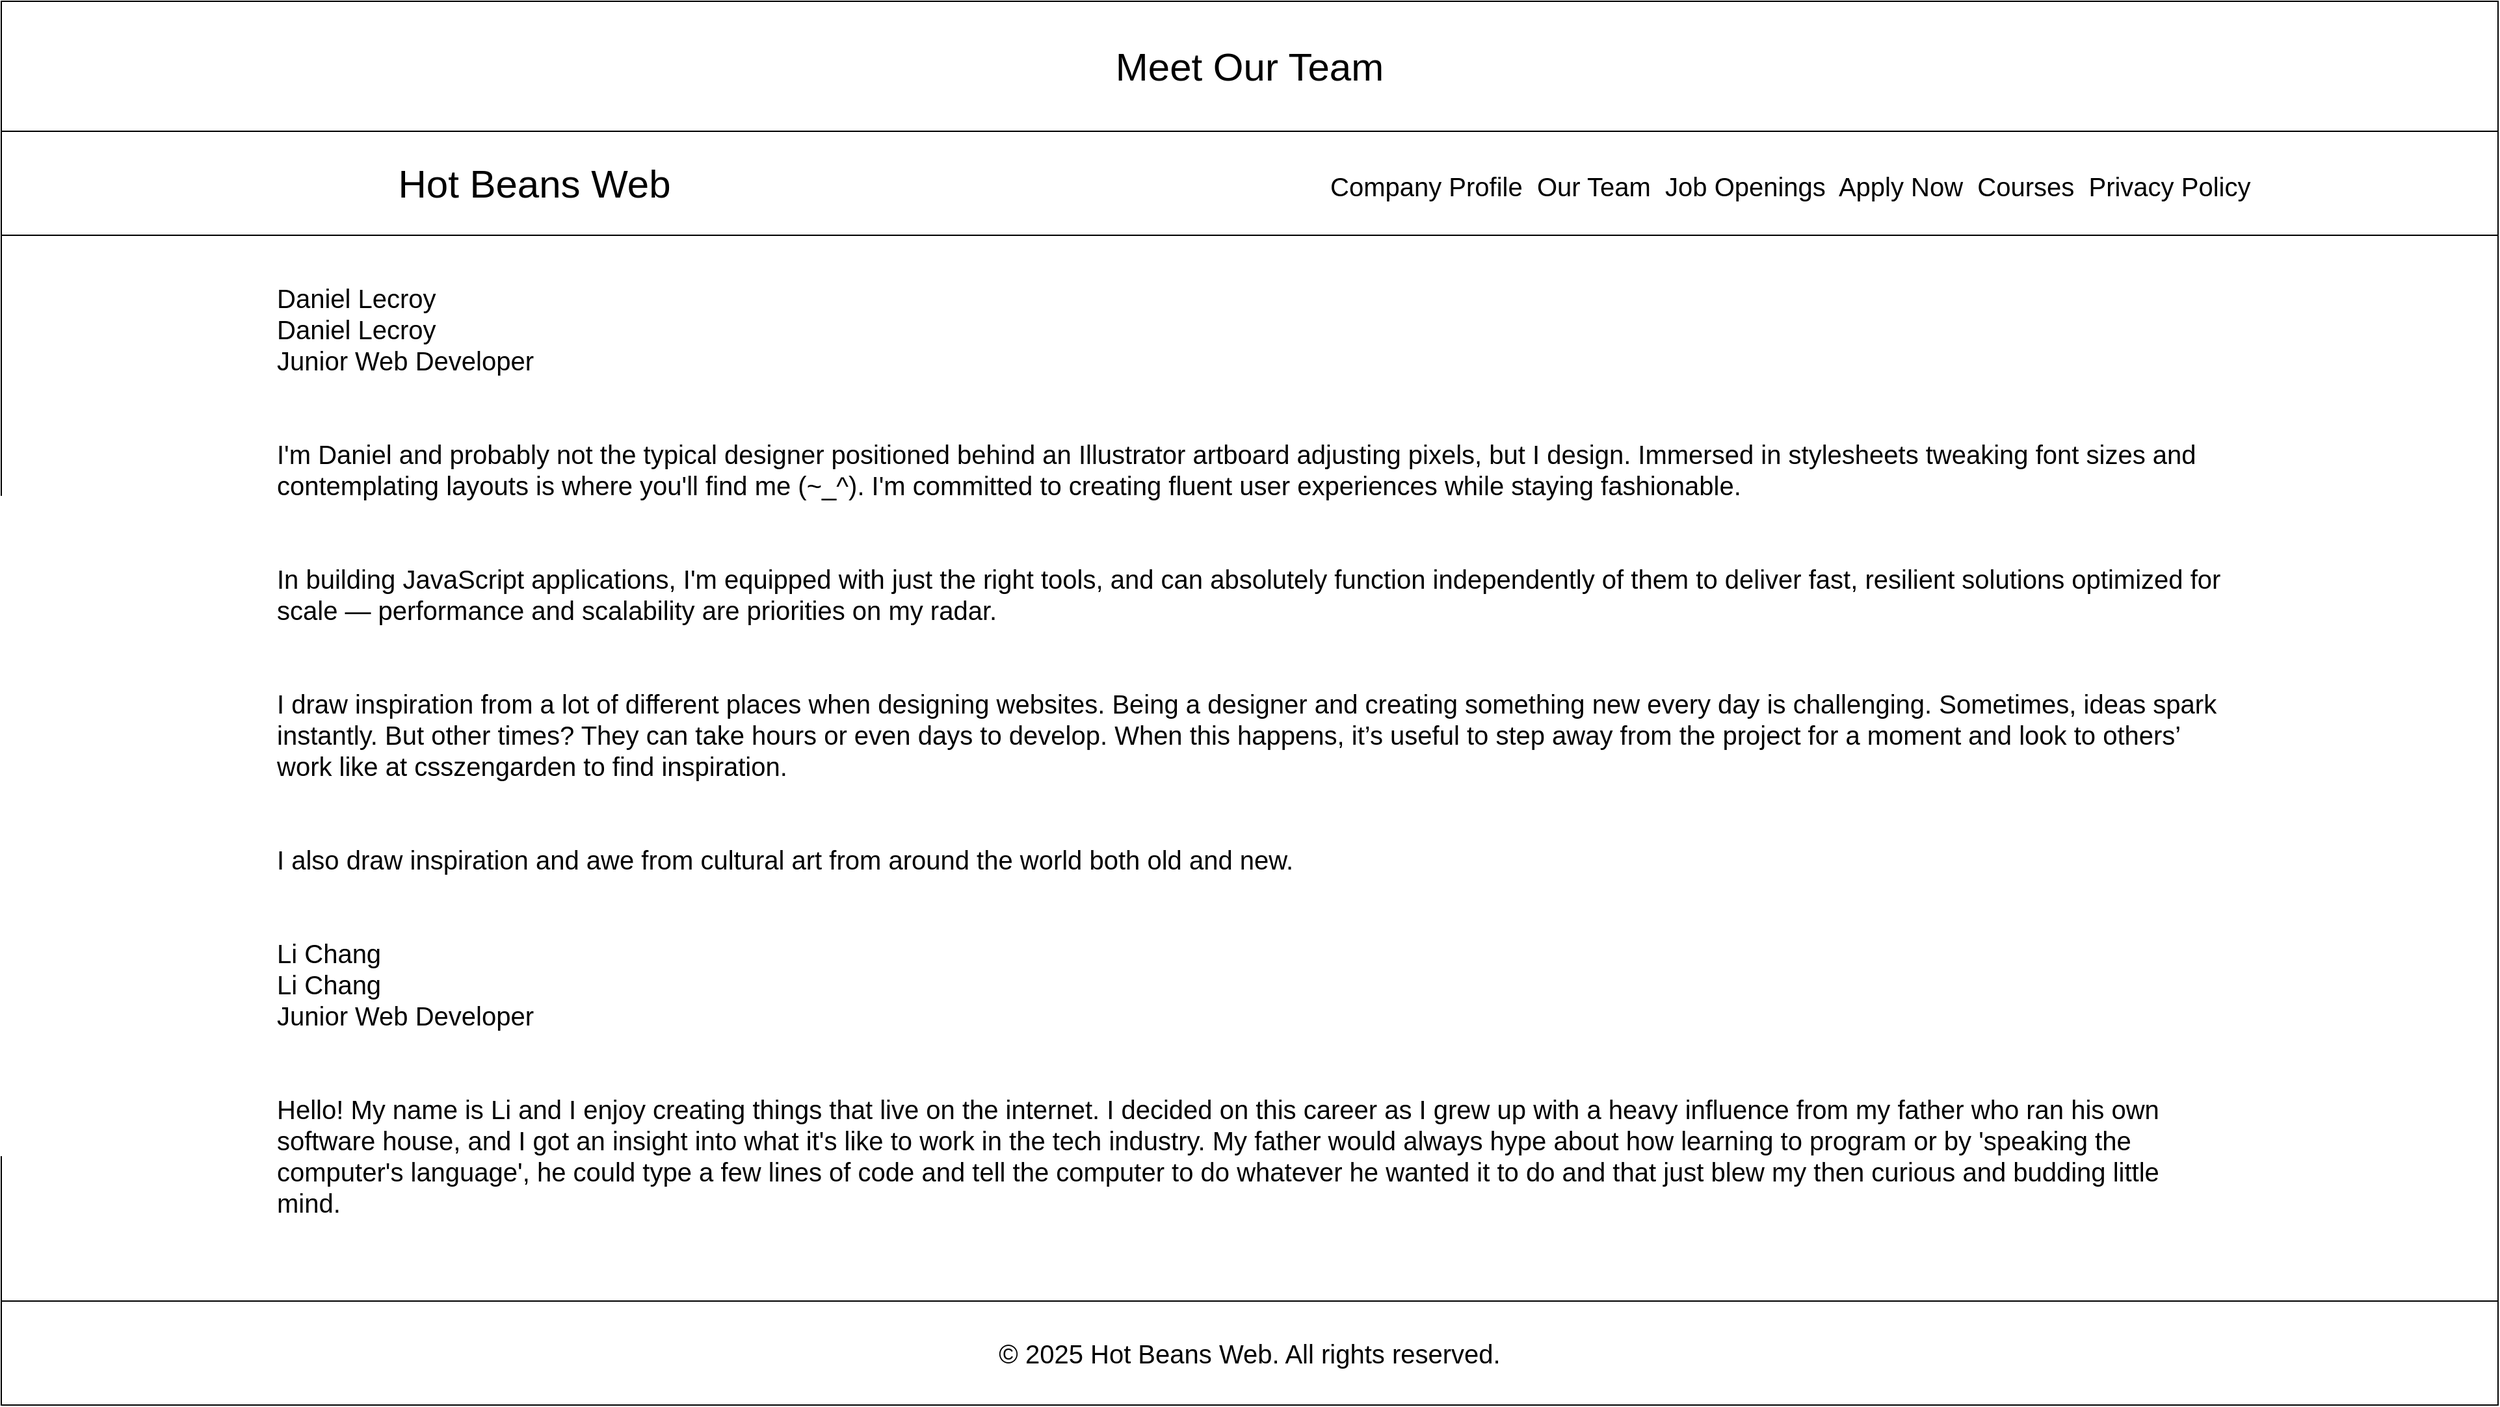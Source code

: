 <mxfile version="27.0.5">
  <diagram name="Page-1" id="Wk2SZ3Dgn6wj2FgpQmdu">
    <mxGraphModel dx="1901" dy="1100" grid="1" gridSize="10" guides="1" tooltips="1" connect="1" arrows="1" fold="1" page="1" pageScale="1" pageWidth="1920" pageHeight="1080" math="0" shadow="0">
      <root>
        <mxCell id="0" />
        <mxCell id="1" parent="0" />
        <mxCell id="2mj4cjvI3WKVShRjhSFl-1" value="" style="rounded=0;whiteSpace=wrap;html=1;fillColor=light-dark(#FFFFFF,#FFFFFF);" parent="1" vertex="1">
          <mxGeometry width="1920" height="1080" as="geometry" />
        </mxCell>
        <mxCell id="2mj4cjvI3WKVShRjhSFl-2" value="" style="rounded=0;whiteSpace=wrap;html=1;fillColor=light-dark(#FFFFFF,#007FFF);" parent="1" vertex="1">
          <mxGeometry width="1920" height="100" as="geometry" />
        </mxCell>
        <mxCell id="2mj4cjvI3WKVShRjhSFl-3" value="" style="rounded=0;whiteSpace=wrap;html=1;fillColor=light-dark(#FFFFFF,#1A1A1A);" parent="1" vertex="1">
          <mxGeometry y="100" width="1920" height="80" as="geometry" />
        </mxCell>
        <mxCell id="2mj4cjvI3WKVShRjhSFl-5" value="Meet Our Team" style="text;html=1;align=center;verticalAlign=middle;whiteSpace=wrap;rounded=0;fontSize=30;" parent="1" vertex="1">
          <mxGeometry x="840" y="20" width="240" height="60" as="geometry" />
        </mxCell>
        <mxCell id="2mj4cjvI3WKVShRjhSFl-6" value="Hot Beans Web" style="text;html=1;align=center;verticalAlign=middle;whiteSpace=wrap;rounded=0;fontSize=30;" parent="1" vertex="1">
          <mxGeometry x="300" y="100" width="220" height="80" as="geometry" />
        </mxCell>
        <mxCell id="2mj4cjvI3WKVShRjhSFl-7" value="&lt;font style=&quot;font-size: 20px;&quot;&gt;Company Profile&amp;nbsp; Our Team&amp;nbsp; Job Openings&amp;nbsp; Apply Now&amp;nbsp; Courses&amp;nbsp; Privacy Policy&lt;/font&gt;" style="text;whiteSpace=wrap;html=1;fontSize=25;verticalAlign=middle;" parent="1" vertex="1">
          <mxGeometry x="1020" y="100" width="900" height="80" as="geometry" />
        </mxCell>
        <UserObject label="Daniel Lecroy&lt;br&gt;Daniel Lecroy&lt;br&gt;Junior Web Developer&lt;br&gt;&lt;br&gt;&lt;br&gt;I&#39;m Daniel and probably not the typical designer positioned behind an Illustrator artboard adjusting pixels, but I design. Immersed in stylesheets tweaking font sizes and contemplating layouts is where you&#39;ll find me (~_^). I&#39;m committed to creating fluent user experiences while staying fashionable.&lt;br&gt;&lt;br&gt;&lt;br&gt;In building JavaScript applications, I&#39;m equipped with just the right tools, and can absolutely function independently of them to deliver fast, resilient solutions optimized for scale — performance and scalability are priorities on my radar.&lt;br&gt;&lt;br&gt;&lt;br&gt;I draw inspiration from a lot of different places when designing websites. Being a designer and creating something new every day is challenging. Sometimes, ideas spark instantly. But other times? They can take hours or even days to develop. When this happens, it’s useful to step away from the project for a moment and look to others’ work like at csszengarden to find inspiration.&lt;br&gt;&lt;br&gt;&lt;br&gt;I also draw inspiration and awe from cultural art from around the world both old and new.&lt;br&gt;&lt;br&gt;&lt;br&gt;Li Chang&lt;br&gt;Li Chang&lt;br&gt;Junior Web Developer&lt;br&gt;&lt;br&gt;&lt;br&gt;Hello! My name is Li and I enjoy creating things that live on the internet. I decided on this career as I grew up with a heavy influence from my father who ran his own software house, and I got an insight into what it&#39;s like to work in the tech industry. My father would always hype about how learning to program or by &#39;speaking the computer&#39;s language&#39;, he could type a few lines of code and tell the computer to do whatever he wanted it to do and that just blew my then curious and budding little mind." id="qmOIuZe4hRwivx6xctNg-1">
          <mxCell style="text;whiteSpace=wrap;html=1;fontColor=light-dark(#000000,#000000);fontSize=20;" parent="1" vertex="1">
            <mxGeometry x="210" y="210" width="1500" height="750" as="geometry" />
          </mxCell>
        </UserObject>
        <mxCell id="6vwyDtYXKGUiSL_Yxjqe-2" value="" style="rounded=0;whiteSpace=wrap;html=1;fillColor=light-dark(#FFFFFF,#1A1A1A);" parent="1" vertex="1">
          <mxGeometry y="1000" width="1920" height="80" as="geometry" />
        </mxCell>
        <mxCell id="6vwyDtYXKGUiSL_Yxjqe-1" value="© 2025 Hot Beans Web. All rights reserved." style="text;whiteSpace=wrap;html=1;align=center;verticalAlign=middle;fontSize=20;" parent="1" vertex="1">
          <mxGeometry x="760" y="1000" width="400" height="80" as="geometry" />
        </mxCell>
      </root>
    </mxGraphModel>
  </diagram>
</mxfile>
